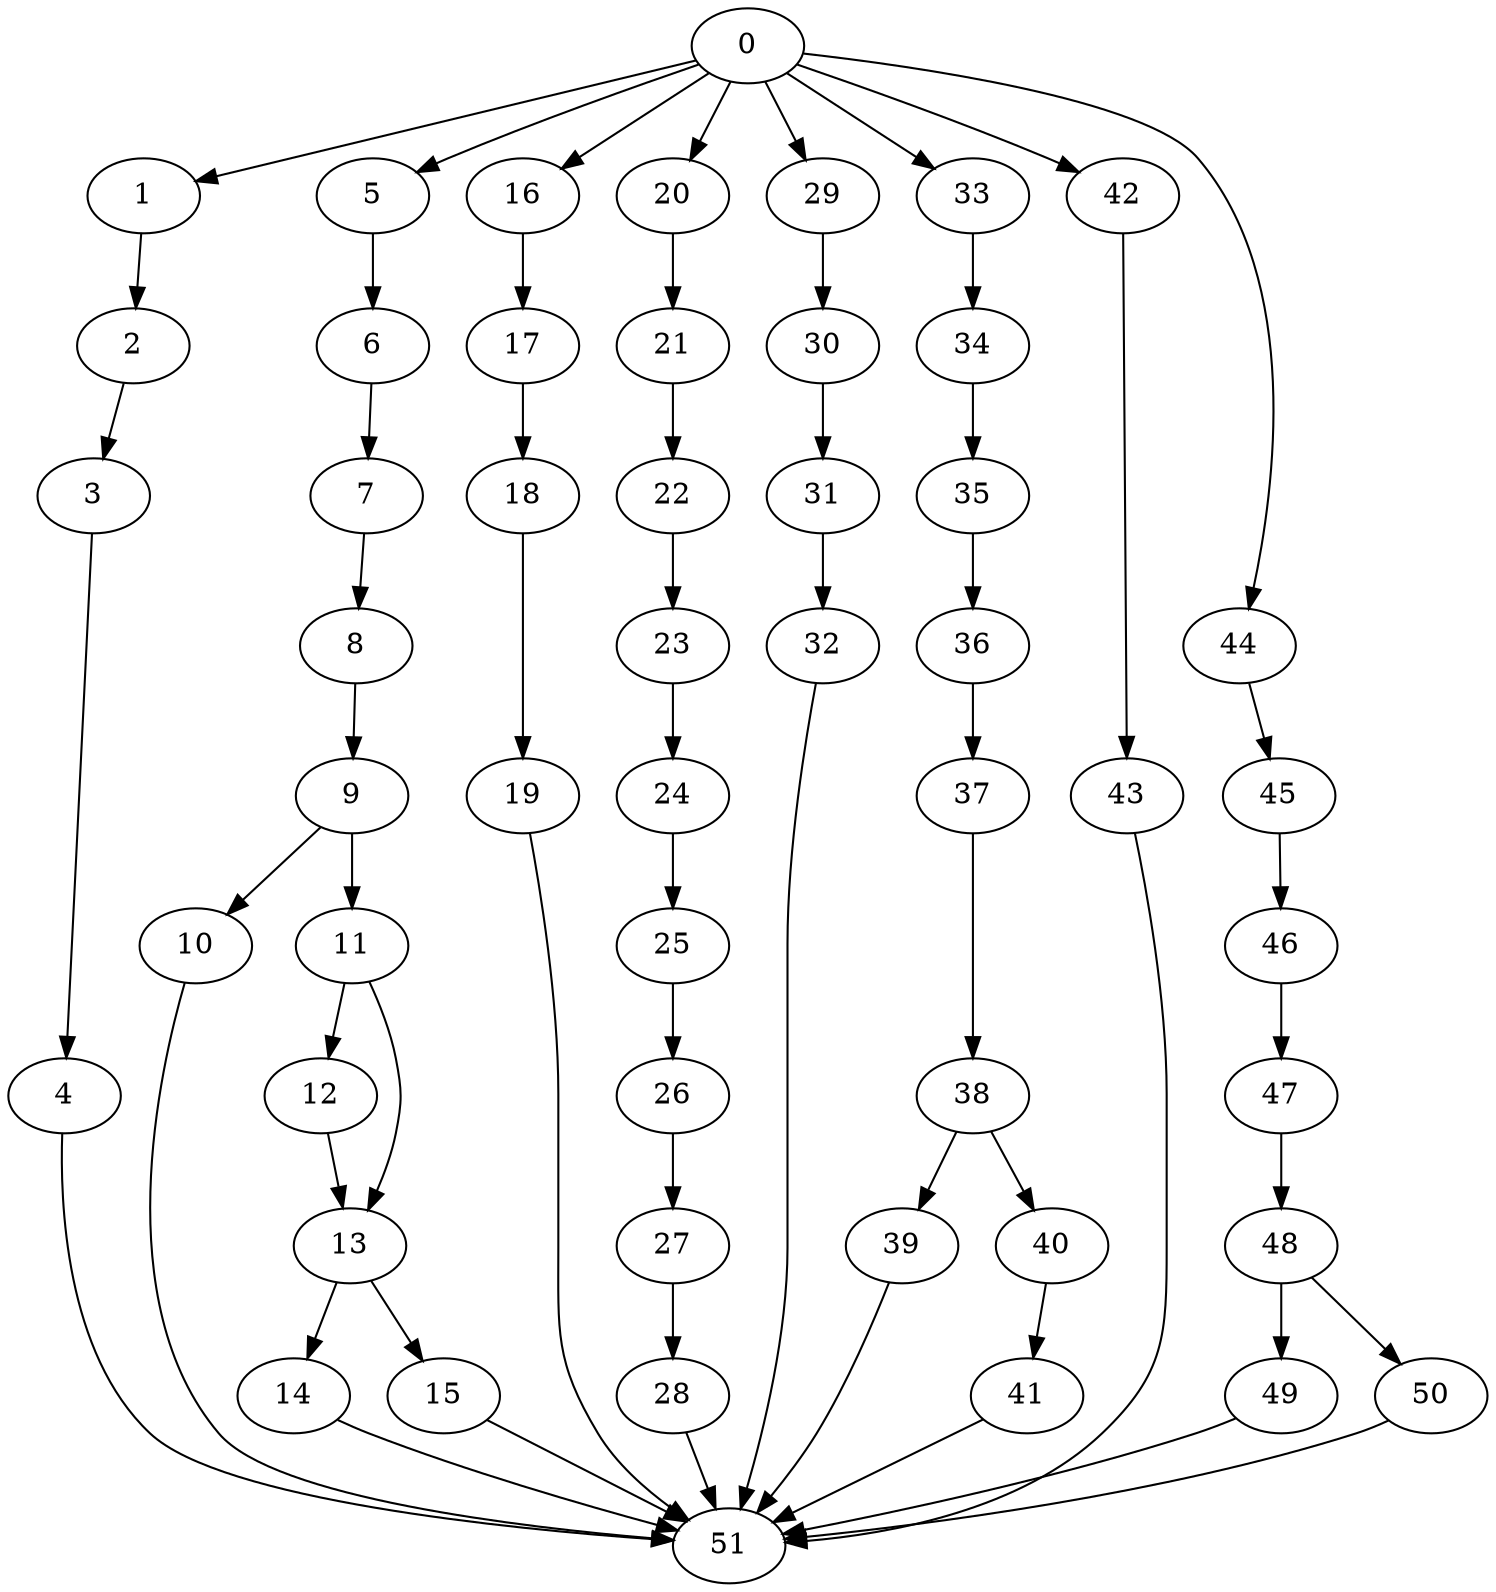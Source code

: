 strict digraph "PM3" {
0;
1;
5;
16;
20;
29;
33;
42;
44;
2;
3;
4;
51;
6;
7;
8;
9;
10;
11;
12;
13;
14;
15;
17;
18;
19;
21;
22;
23;
24;
25;
26;
27;
28;
30;
31;
32;
34;
35;
36;
37;
38;
39;
40;
41;
43;
45;
46;
47;
48;
49;
50;
0 -> 1;
0 -> 5;
0 -> 16;
0 -> 20;
0 -> 29;
0 -> 33;
0 -> 42;
0 -> 44;
1 -> 2;
5 -> 6;
16 -> 17;
20 -> 21;
29 -> 30;
33 -> 34;
42 -> 43;
44 -> 45;
2 -> 3;
3 -> 4;
4 -> 51;
6 -> 7;
7 -> 8;
8 -> 9;
9 -> 10;
9 -> 11;
10 -> 51;
11 -> 12;
11 -> 13;
12 -> 13;
13 -> 14;
13 -> 15;
14 -> 51;
15 -> 51;
17 -> 18;
18 -> 19;
19 -> 51;
21 -> 22;
22 -> 23;
23 -> 24;
24 -> 25;
25 -> 26;
26 -> 27;
27 -> 28;
28 -> 51;
30 -> 31;
31 -> 32;
32 -> 51;
34 -> 35;
35 -> 36;
36 -> 37;
37 -> 38;
38 -> 39;
38 -> 40;
39 -> 51;
40 -> 41;
41 -> 51;
43 -> 51;
45 -> 46;
46 -> 47;
47 -> 48;
48 -> 49;
48 -> 50;
49 -> 51;
50 -> 51;
}
